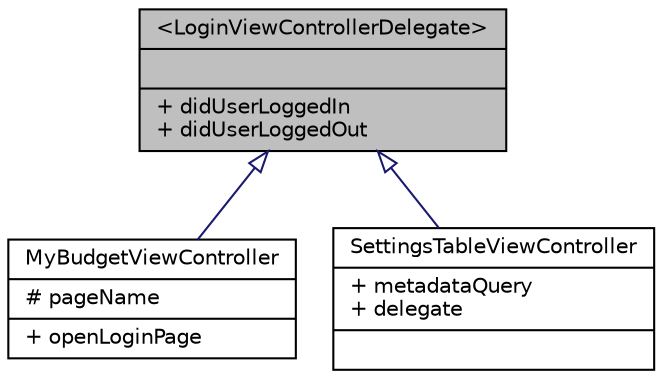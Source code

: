 digraph G
{
  edge [fontname="Helvetica",fontsize="10",labelfontname="Helvetica",labelfontsize="10"];
  node [fontname="Helvetica",fontsize="10",shape=record];
  Node1 [label="{\<LoginViewControllerDelegate\>\n||+ didUserLoggedIn\l+ didUserLoggedOut\l}",height=0.2,width=0.4,color="black", fillcolor="grey75", style="filled" fontcolor="black"];
  Node1 -> Node2 [dir=back,color="midnightblue",fontsize="10",style="solid",arrowtail="empty",fontname="Helvetica"];
  Node2 [label="{MyBudgetViewController\n|# pageName\l|+ openLoginPage\l}",height=0.2,width=0.4,color="black", fillcolor="white", style="filled",URL="$interface_my_budget_view_controller.html",tooltip="the class is the main view of the MyBudget project. All the related pages are available from this vie..."];
  Node1 -> Node3 [dir=back,color="midnightblue",fontsize="10",style="solid",arrowtail="empty",fontname="Helvetica"];
  Node3 [label="{SettingsTableViewController\n|+ metadataQuery\l+ delegate\l|}",height=0.2,width=0.4,color="black", fillcolor="white", style="filled",URL="$interface_settings_table_view_controller.html",tooltip="Displays settings list and responsible for settings&#39; configurations."];
}
